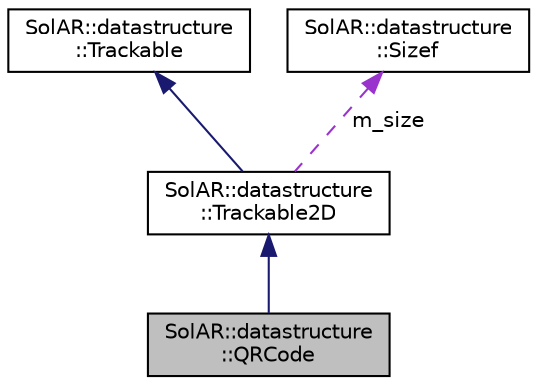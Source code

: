digraph "SolAR::datastructure::QRCode"
{
 // LATEX_PDF_SIZE
  edge [fontname="Helvetica",fontsize="10",labelfontname="Helvetica",labelfontsize="10"];
  node [fontname="Helvetica",fontsize="10",shape=record];
  Node1 [label="SolAR::datastructure\l::QRCode",height=0.2,width=0.4,color="black", fillcolor="grey75", style="filled", fontcolor="black",tooltip="This class defines a QR code datastructure."];
  Node2 -> Node1 [dir="back",color="midnightblue",fontsize="10",style="solid",fontname="Helvetica"];
  Node2 [label="SolAR::datastructure\l::Trackable2D",height=0.2,width=0.4,color="black", fillcolor="white", style="filled",URL="$class_sol_a_r_1_1datastructure_1_1_trackable2_d.html",tooltip="This abstract class defines the generic 2D trackable datastructure."];
  Node3 -> Node2 [dir="back",color="midnightblue",fontsize="10",style="solid",fontname="Helvetica"];
  Node3 [label="SolAR::datastructure\l::Trackable",height=0.2,width=0.4,color="black", fillcolor="white", style="filled",URL="$class_sol_a_r_1_1datastructure_1_1_trackable.html",tooltip="This abstract class defines the generic trackable datastructure."];
  Node4 -> Node2 [dir="back",color="darkorchid3",fontsize="10",style="dashed",label=" m_size" ,fontname="Helvetica"];
  Node4 [label="SolAR::datastructure\l::Sizef",height=0.2,width=0.4,color="black", fillcolor="white", style="filled",URL="$struct_sol_a_r_1_1datastructure_1_1_sizef.html",tooltip="A 2D size defined with floats."];
}
